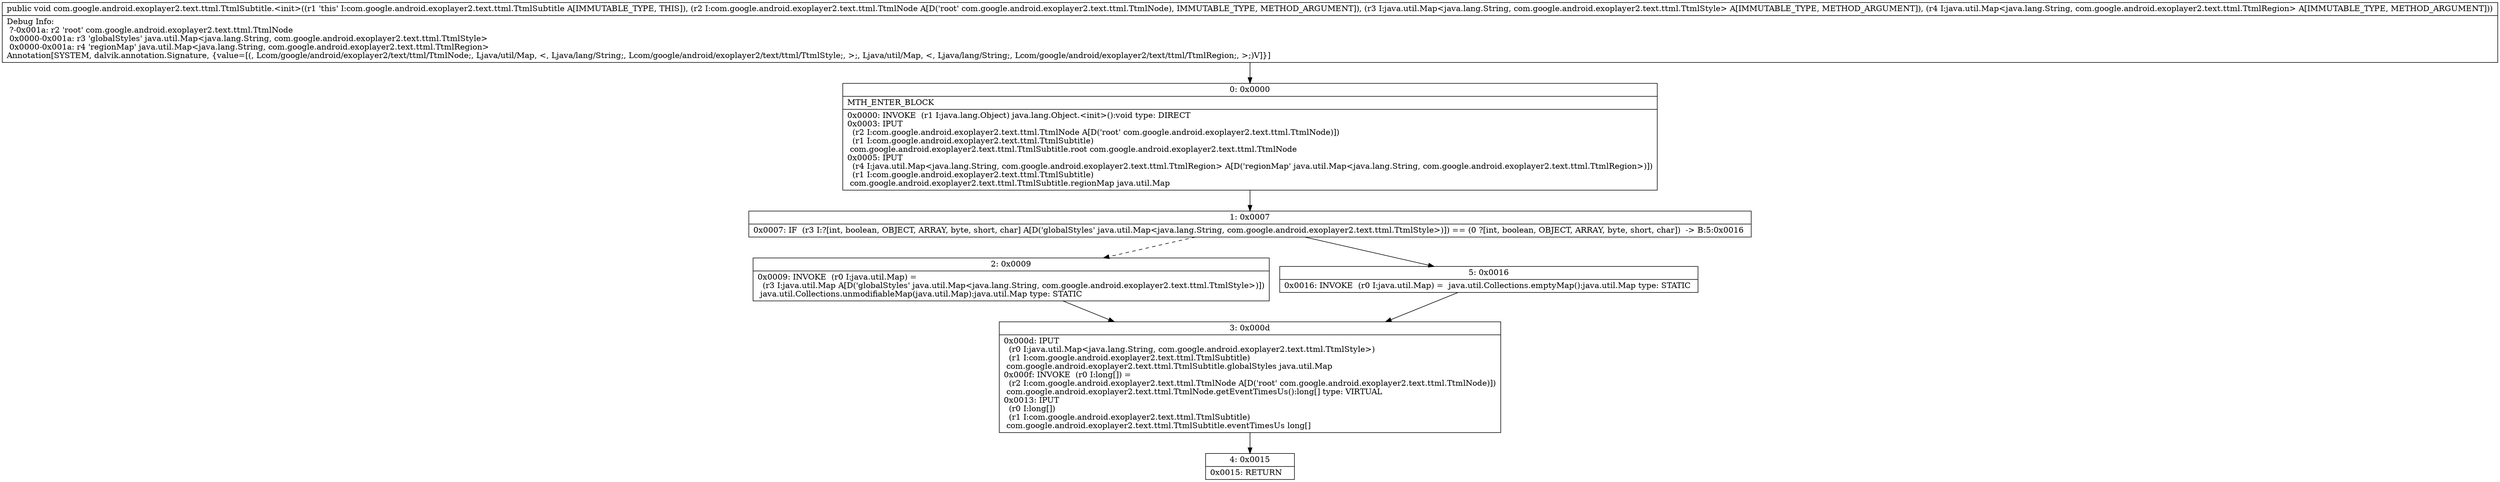 digraph "CFG forcom.google.android.exoplayer2.text.ttml.TtmlSubtitle.\<init\>(Lcom\/google\/android\/exoplayer2\/text\/ttml\/TtmlNode;Ljava\/util\/Map;Ljava\/util\/Map;)V" {
Node_0 [shape=record,label="{0\:\ 0x0000|MTH_ENTER_BLOCK\l|0x0000: INVOKE  (r1 I:java.lang.Object) java.lang.Object.\<init\>():void type: DIRECT \l0x0003: IPUT  \l  (r2 I:com.google.android.exoplayer2.text.ttml.TtmlNode A[D('root' com.google.android.exoplayer2.text.ttml.TtmlNode)])\l  (r1 I:com.google.android.exoplayer2.text.ttml.TtmlSubtitle)\l com.google.android.exoplayer2.text.ttml.TtmlSubtitle.root com.google.android.exoplayer2.text.ttml.TtmlNode \l0x0005: IPUT  \l  (r4 I:java.util.Map\<java.lang.String, com.google.android.exoplayer2.text.ttml.TtmlRegion\> A[D('regionMap' java.util.Map\<java.lang.String, com.google.android.exoplayer2.text.ttml.TtmlRegion\>)])\l  (r1 I:com.google.android.exoplayer2.text.ttml.TtmlSubtitle)\l com.google.android.exoplayer2.text.ttml.TtmlSubtitle.regionMap java.util.Map \l}"];
Node_1 [shape=record,label="{1\:\ 0x0007|0x0007: IF  (r3 I:?[int, boolean, OBJECT, ARRAY, byte, short, char] A[D('globalStyles' java.util.Map\<java.lang.String, com.google.android.exoplayer2.text.ttml.TtmlStyle\>)]) == (0 ?[int, boolean, OBJECT, ARRAY, byte, short, char])  \-\> B:5:0x0016 \l}"];
Node_2 [shape=record,label="{2\:\ 0x0009|0x0009: INVOKE  (r0 I:java.util.Map) = \l  (r3 I:java.util.Map A[D('globalStyles' java.util.Map\<java.lang.String, com.google.android.exoplayer2.text.ttml.TtmlStyle\>)])\l java.util.Collections.unmodifiableMap(java.util.Map):java.util.Map type: STATIC \l}"];
Node_3 [shape=record,label="{3\:\ 0x000d|0x000d: IPUT  \l  (r0 I:java.util.Map\<java.lang.String, com.google.android.exoplayer2.text.ttml.TtmlStyle\>)\l  (r1 I:com.google.android.exoplayer2.text.ttml.TtmlSubtitle)\l com.google.android.exoplayer2.text.ttml.TtmlSubtitle.globalStyles java.util.Map \l0x000f: INVOKE  (r0 I:long[]) = \l  (r2 I:com.google.android.exoplayer2.text.ttml.TtmlNode A[D('root' com.google.android.exoplayer2.text.ttml.TtmlNode)])\l com.google.android.exoplayer2.text.ttml.TtmlNode.getEventTimesUs():long[] type: VIRTUAL \l0x0013: IPUT  \l  (r0 I:long[])\l  (r1 I:com.google.android.exoplayer2.text.ttml.TtmlSubtitle)\l com.google.android.exoplayer2.text.ttml.TtmlSubtitle.eventTimesUs long[] \l}"];
Node_4 [shape=record,label="{4\:\ 0x0015|0x0015: RETURN   \l}"];
Node_5 [shape=record,label="{5\:\ 0x0016|0x0016: INVOKE  (r0 I:java.util.Map) =  java.util.Collections.emptyMap():java.util.Map type: STATIC \l}"];
MethodNode[shape=record,label="{public void com.google.android.exoplayer2.text.ttml.TtmlSubtitle.\<init\>((r1 'this' I:com.google.android.exoplayer2.text.ttml.TtmlSubtitle A[IMMUTABLE_TYPE, THIS]), (r2 I:com.google.android.exoplayer2.text.ttml.TtmlNode A[D('root' com.google.android.exoplayer2.text.ttml.TtmlNode), IMMUTABLE_TYPE, METHOD_ARGUMENT]), (r3 I:java.util.Map\<java.lang.String, com.google.android.exoplayer2.text.ttml.TtmlStyle\> A[IMMUTABLE_TYPE, METHOD_ARGUMENT]), (r4 I:java.util.Map\<java.lang.String, com.google.android.exoplayer2.text.ttml.TtmlRegion\> A[IMMUTABLE_TYPE, METHOD_ARGUMENT]))  | Debug Info:\l  ?\-0x001a: r2 'root' com.google.android.exoplayer2.text.ttml.TtmlNode\l  0x0000\-0x001a: r3 'globalStyles' java.util.Map\<java.lang.String, com.google.android.exoplayer2.text.ttml.TtmlStyle\>\l  0x0000\-0x001a: r4 'regionMap' java.util.Map\<java.lang.String, com.google.android.exoplayer2.text.ttml.TtmlRegion\>\lAnnotation[SYSTEM, dalvik.annotation.Signature, \{value=[(, Lcom\/google\/android\/exoplayer2\/text\/ttml\/TtmlNode;, Ljava\/util\/Map, \<, Ljava\/lang\/String;, Lcom\/google\/android\/exoplayer2\/text\/ttml\/TtmlStyle;, \>;, Ljava\/util\/Map, \<, Ljava\/lang\/String;, Lcom\/google\/android\/exoplayer2\/text\/ttml\/TtmlRegion;, \>;)V]\}]\l}"];
MethodNode -> Node_0;
Node_0 -> Node_1;
Node_1 -> Node_2[style=dashed];
Node_1 -> Node_5;
Node_2 -> Node_3;
Node_3 -> Node_4;
Node_5 -> Node_3;
}

